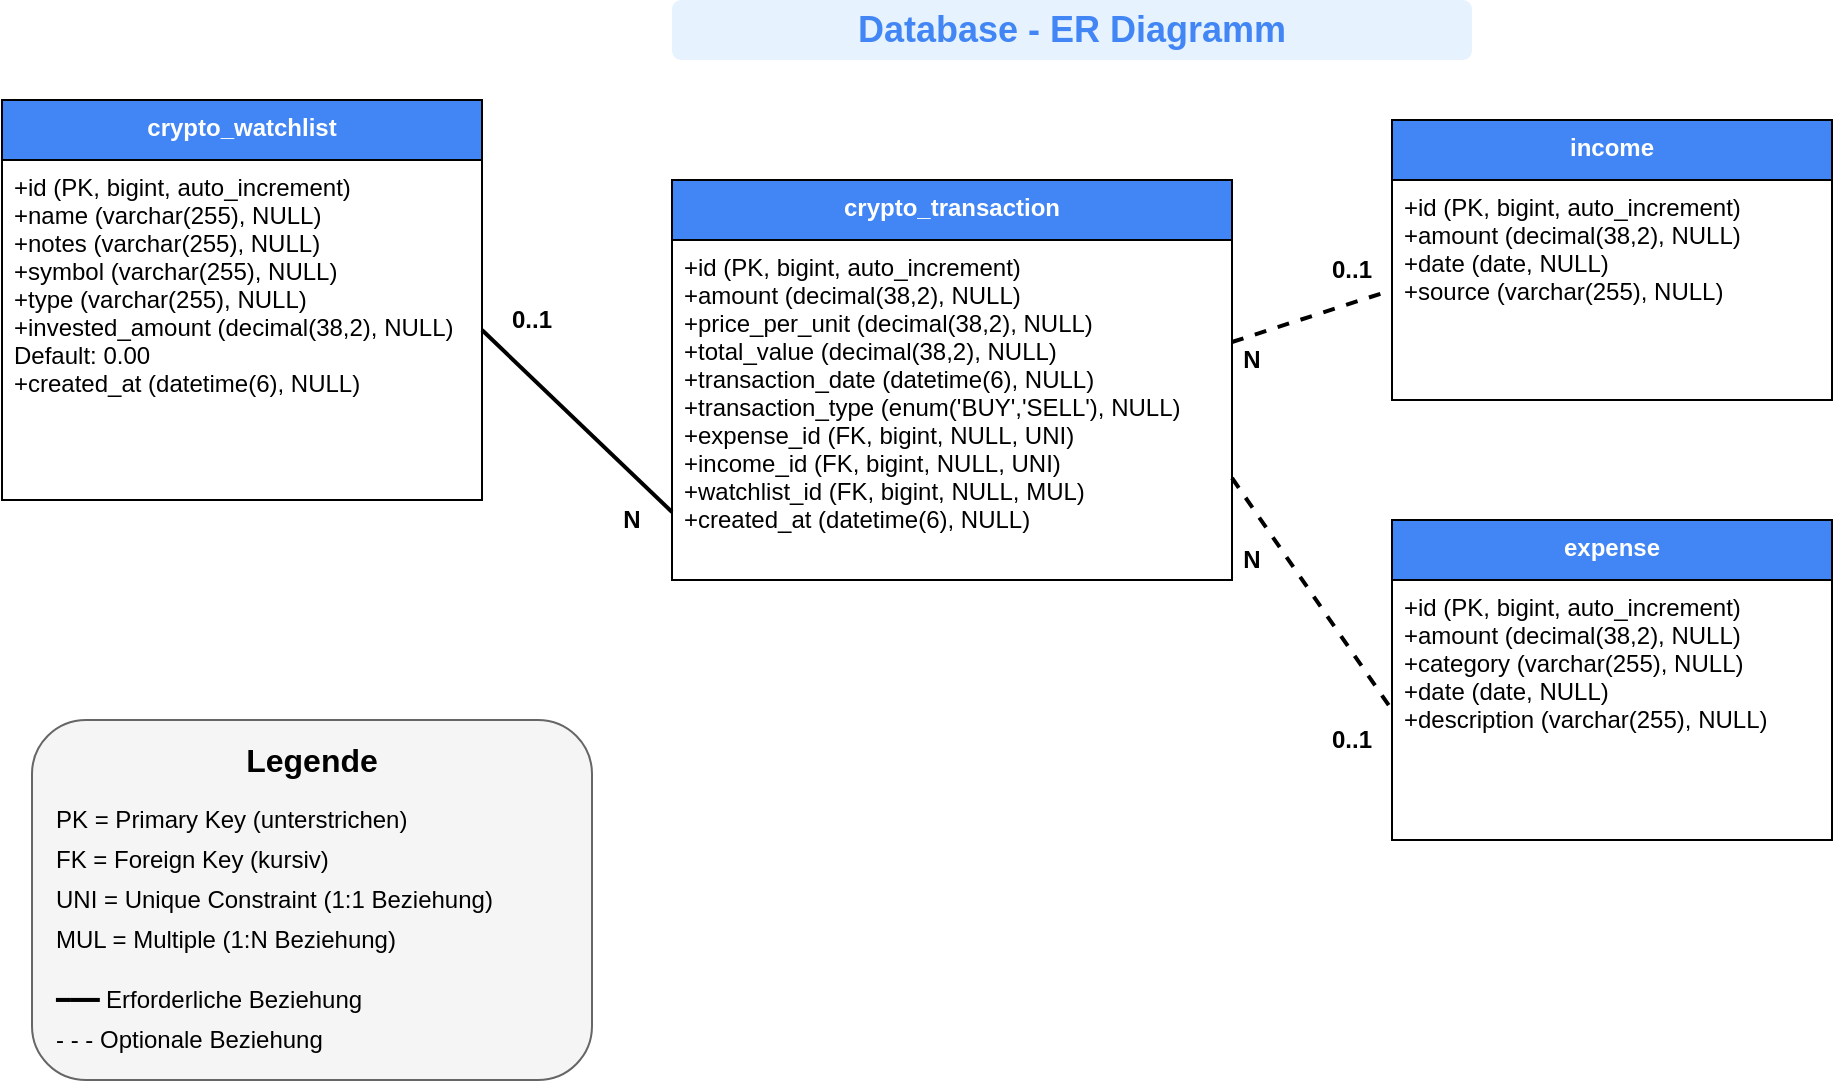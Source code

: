<mxfile>
    <diagram name="Crypto-ER-Diagram" id="crypto-er-diagram">
        <mxGraphModel dx="695" dy="518" grid="1" gridSize="10" guides="1" tooltips="1" connect="1" arrows="1" fold="1" page="1" pageScale="1" pageWidth="1169" pageHeight="827" math="0" shadow="0">
            <root>
                <mxCell id="0"/>
                <mxCell id="1" parent="0"/>
                <mxCell id="watchlist-table" value="crypto_watchlist" style="swimlane;fontStyle=1;align=center;verticalAlign=top;childLayout=stackLayout;horizontal=1;startSize=30;horizontalStack=0;resizeParent=1;resizeParentMax=0;resizeLast=0;collapsible=1;marginBottom=0;fillColor=#4285F4;fontColor=#FFFFFF;strokeColor=#000000;" parent="1" vertex="1">
                    <mxGeometry x="65" y="70" width="240" height="200" as="geometry">
                        <mxRectangle x="80" y="80" width="50" height="40" as="alternateBounds"/>
                    </mxGeometry>
                </mxCell>
                <mxCell id="watchlist-fields" value="+id (PK, bigint, auto_increment)&#xa;+name (varchar(255), NULL)&#xa;+notes (varchar(255), NULL)&#xa;+symbol (varchar(255), NULL)&#xa;+type (varchar(255), NULL)&#xa;+invested_amount (decimal(38,2), NULL)&#xa;  Default: 0.00&#xa;+created_at (datetime(6), NULL)" style="text;strokeColor=none;fillColor=none;align=left;verticalAlign=top;spacingLeft=4;spacingRight=4;overflow=hidden;points=[[0,0.5],[1,0.5]];portConstraint=eastwest;" parent="watchlist-table" vertex="1">
                    <mxGeometry y="30" width="240" height="170" as="geometry"/>
                </mxCell>
                <mxCell id="transaction-table" value="crypto_transaction" style="swimlane;fontStyle=1;align=center;verticalAlign=top;childLayout=stackLayout;horizontal=1;startSize=30;horizontalStack=0;resizeParent=1;resizeParentMax=0;resizeLast=0;collapsible=1;marginBottom=0;fillColor=#4285F4;fontColor=#FFFFFF;strokeColor=#000000;" parent="1" vertex="1">
                    <mxGeometry x="400" y="110" width="280" height="200" as="geometry"/>
                </mxCell>
                <mxCell id="transaction-fields" value="+id (PK, bigint, auto_increment)&#xa;+amount (decimal(38,2), NULL)&#xa;+price_per_unit (decimal(38,2), NULL)&#xa;+total_value (decimal(38,2), NULL)&#xa;+transaction_date (datetime(6), NULL)&#xa;+transaction_type (enum(&#39;BUY&#39;,&#39;SELL&#39;), NULL)&#xa;+expense_id (FK, bigint, NULL, UNI)&#xa;+income_id (FK, bigint, NULL, UNI)&#xa;+watchlist_id (FK, bigint, NULL, MUL)&#xa;+created_at (datetime(6), NULL)" style="text;strokeColor=none;fillColor=none;align=left;verticalAlign=top;spacingLeft=4;spacingRight=4;overflow=hidden;points=[[0,0.5],[1,0.5]];portConstraint=eastwest;" parent="transaction-table" vertex="1">
                    <mxGeometry y="30" width="280" height="170" as="geometry"/>
                </mxCell>
                <mxCell id="income-table" value="income" style="swimlane;fontStyle=1;align=center;verticalAlign=top;childLayout=stackLayout;horizontal=1;startSize=30;horizontalStack=0;resizeParent=1;resizeParentMax=0;resizeLast=0;collapsible=1;marginBottom=0;fillColor=#4285F4;fontColor=#FFFFFF;strokeColor=#000000;" parent="1" vertex="1">
                    <mxGeometry x="760" y="80" width="220" height="140" as="geometry"/>
                </mxCell>
                <mxCell id="income-fields" value="+id (PK, bigint, auto_increment)&#xa;+amount (decimal(38,2), NULL)&#xa;+date (date, NULL)&#xa;+source (varchar(255), NULL)" style="text;strokeColor=none;fillColor=none;align=left;verticalAlign=top;spacingLeft=4;spacingRight=4;overflow=hidden;points=[[0,0.5],[1,0.5]];portConstraint=eastwest;" parent="income-table" vertex="1">
                    <mxGeometry y="30" width="220" height="110" as="geometry"/>
                </mxCell>
                <mxCell id="expense-table" value="expense" style="swimlane;fontStyle=1;align=center;verticalAlign=top;childLayout=stackLayout;horizontal=1;startSize=30;horizontalStack=0;resizeParent=1;resizeParentMax=0;resizeLast=0;collapsible=1;marginBottom=0;fillColor=#4285F4;fontColor=#FFFFFF;strokeColor=#000000;" parent="1" vertex="1">
                    <mxGeometry x="760" y="280" width="220" height="160" as="geometry"/>
                </mxCell>
                <mxCell id="expense-fields" value="+id (PK, bigint, auto_increment)&#xa;+amount (decimal(38,2), NULL)&#xa;+category (varchar(255), NULL)&#xa;+date (date, NULL)&#xa;+description (varchar(255), NULL)" style="text;strokeColor=none;fillColor=none;align=left;verticalAlign=top;spacingLeft=4;spacingRight=4;overflow=hidden;points=[[0,0.5],[1,0.5]];portConstraint=eastwest;" parent="expense-table" vertex="1">
                    <mxGeometry y="30" width="220" height="130" as="geometry"/>
                </mxCell>
                <mxCell id="transaction-watchlist-relation" value="" style="endArrow=none;html=1;rounded=0;exitX=0;exitY=0.8;exitDx=0;exitDy=0;entryX=1;entryY=0.5;entryDx=0;entryDy=0;strokeWidth=2;" parent="1" source="transaction-fields" target="watchlist-fields" edge="1">
                    <mxGeometry width="50" height="50" relative="1" as="geometry">
                        <mxPoint x="500" y="400" as="sourcePoint"/>
                        <mxPoint x="550" y="350" as="targetPoint"/>
                    </mxGeometry>
                </mxCell>
                <mxCell id="transaction-watchlist-n" value="N" style="text;html=1;strokeColor=none;fillColor=none;align=center;verticalAlign=middle;whiteSpace=wrap;rounded=0;fontStyle=1;fontSize=12;" parent="1" vertex="1">
                    <mxGeometry x="370" y="270" width="20" height="20" as="geometry"/>
                </mxCell>
                <mxCell id="transaction-watchlist-1" value="0..1" style="text;html=1;strokeColor=none;fillColor=none;align=center;verticalAlign=middle;whiteSpace=wrap;rounded=0;fontStyle=1;fontSize=12;" parent="1" vertex="1">
                    <mxGeometry x="315" y="170" width="30" height="20" as="geometry"/>
                </mxCell>
                <mxCell id="transaction-income-relation" value="" style="endArrow=none;html=1;rounded=0;exitX=1;exitY=0.3;exitDx=0;exitDy=0;entryX=0;entryY=0.5;entryDx=0;entryDy=0;dashed=1;strokeWidth=2;" parent="1" source="transaction-fields" target="income-fields" edge="1">
                    <mxGeometry width="50" height="50" relative="1" as="geometry">
                        <mxPoint x="500" y="300" as="sourcePoint"/>
                        <mxPoint x="550" y="250" as="targetPoint"/>
                    </mxGeometry>
                </mxCell>
                <mxCell id="transaction-income-n" value="N" style="text;html=1;strokeColor=none;fillColor=none;align=center;verticalAlign=middle;whiteSpace=wrap;rounded=0;fontStyle=1;fontSize=12;" parent="1" vertex="1">
                    <mxGeometry x="680" y="190" width="20" height="20" as="geometry"/>
                </mxCell>
                <mxCell id="transaction-income-1" value="0..1" style="text;html=1;strokeColor=none;fillColor=none;align=center;verticalAlign=middle;whiteSpace=wrap;rounded=0;fontStyle=1;fontSize=12;" parent="1" vertex="1">
                    <mxGeometry x="720" y="140" width="40" height="30" as="geometry"/>
                </mxCell>
                <mxCell id="transaction-expense-relation" value="" style="endArrow=none;html=1;rounded=0;exitX=1;exitY=0.7;exitDx=0;exitDy=0;entryX=0;entryY=0.5;entryDx=0;entryDy=0;dashed=1;strokeWidth=2;" parent="1" source="transaction-fields" target="expense-fields" edge="1">
                    <mxGeometry width="50" height="50" relative="1" as="geometry">
                        <mxPoint x="500" y="400" as="sourcePoint"/>
                        <mxPoint x="550" y="350" as="targetPoint"/>
                    </mxGeometry>
                </mxCell>
                <mxCell id="transaction-expense-n" value="N" style="text;html=1;strokeColor=none;fillColor=none;align=center;verticalAlign=middle;whiteSpace=wrap;rounded=0;fontStyle=1;fontSize=12;" parent="1" vertex="1">
                    <mxGeometry x="680" y="290" width="20" height="20" as="geometry"/>
                </mxCell>
                <mxCell id="transaction-expense-1" value="0..1" style="text;html=1;strokeColor=none;fillColor=none;align=center;verticalAlign=middle;whiteSpace=wrap;rounded=0;fontStyle=1;fontSize=12;" parent="1" vertex="1">
                    <mxGeometry x="725" y="380" width="30" height="20" as="geometry"/>
                </mxCell>
                <mxCell id="legend-box" value="" style="rounded=1;whiteSpace=wrap;html=1;fillColor=#f5f5f5;strokeColor=#666666;" parent="1" vertex="1">
                    <mxGeometry x="80" y="380" width="280" height="180" as="geometry"/>
                </mxCell>
                <mxCell id="legend-title" value="Legende" style="text;html=1;strokeColor=none;fillColor=none;align=center;verticalAlign=middle;whiteSpace=wrap;rounded=0;fontStyle=1;fontSize=16;" parent="1" vertex="1">
                    <mxGeometry x="170" y="390" width="100" height="20" as="geometry"/>
                </mxCell>
                <mxCell id="legend-pk" value="PK = Primary Key (unterstrichen)" style="text;html=1;strokeColor=none;fillColor=none;align=left;verticalAlign=middle;whiteSpace=wrap;rounded=0;" parent="1" vertex="1">
                    <mxGeometry x="90" y="420" width="200" height="20" as="geometry"/>
                </mxCell>
                <mxCell id="legend-fk" value="FK = Foreign Key (kursiv)" style="text;html=1;strokeColor=none;fillColor=none;align=left;verticalAlign=middle;whiteSpace=wrap;rounded=0;" parent="1" vertex="1">
                    <mxGeometry x="90" y="440" width="200" height="20" as="geometry"/>
                </mxCell>
                <mxCell id="legend-uni" value="UNI = Unique Constraint (1:1 Beziehung)" style="text;html=1;strokeColor=none;fillColor=none;align=left;verticalAlign=middle;whiteSpace=wrap;rounded=0;" parent="1" vertex="1">
                    <mxGeometry x="90" y="460" width="250" height="20" as="geometry"/>
                </mxCell>
                <mxCell id="legend-mul" value="MUL = Multiple (1:N Beziehung)" style="text;html=1;strokeColor=none;fillColor=none;align=left;verticalAlign=middle;whiteSpace=wrap;rounded=0;" parent="1" vertex="1">
                    <mxGeometry x="90" y="480" width="250" height="20" as="geometry"/>
                </mxCell>
                <mxCell id="legend-solid" value="━━━ Erforderliche Beziehung" style="text;html=1;strokeColor=none;fillColor=none;align=left;verticalAlign=middle;whiteSpace=wrap;rounded=0;" parent="1" vertex="1">
                    <mxGeometry x="90" y="510" width="200" height="20" as="geometry"/>
                </mxCell>
                <mxCell id="legend-dashed" value="- - - Optionale Beziehung" style="text;html=1;strokeColor=none;fillColor=none;align=left;verticalAlign=middle;whiteSpace=wrap;rounded=0;" parent="1" vertex="1">
                    <mxGeometry x="90" y="530" width="200" height="20" as="geometry"/>
                </mxCell>
                <mxCell id="diagram-title" value="Database - ER Diagramm" style="text;html=1;strokeColor=none;fillColor=#E6F3FF;align=center;verticalAlign=middle;whiteSpace=wrap;rounded=1;fontStyle=1;fontSize=18;fontColor=#4285F4;" parent="1" vertex="1">
                    <mxGeometry x="400" y="20" width="400" height="30" as="geometry"/>
                </mxCell>
            </root>
        </mxGraphModel>
    </diagram>
</mxfile>